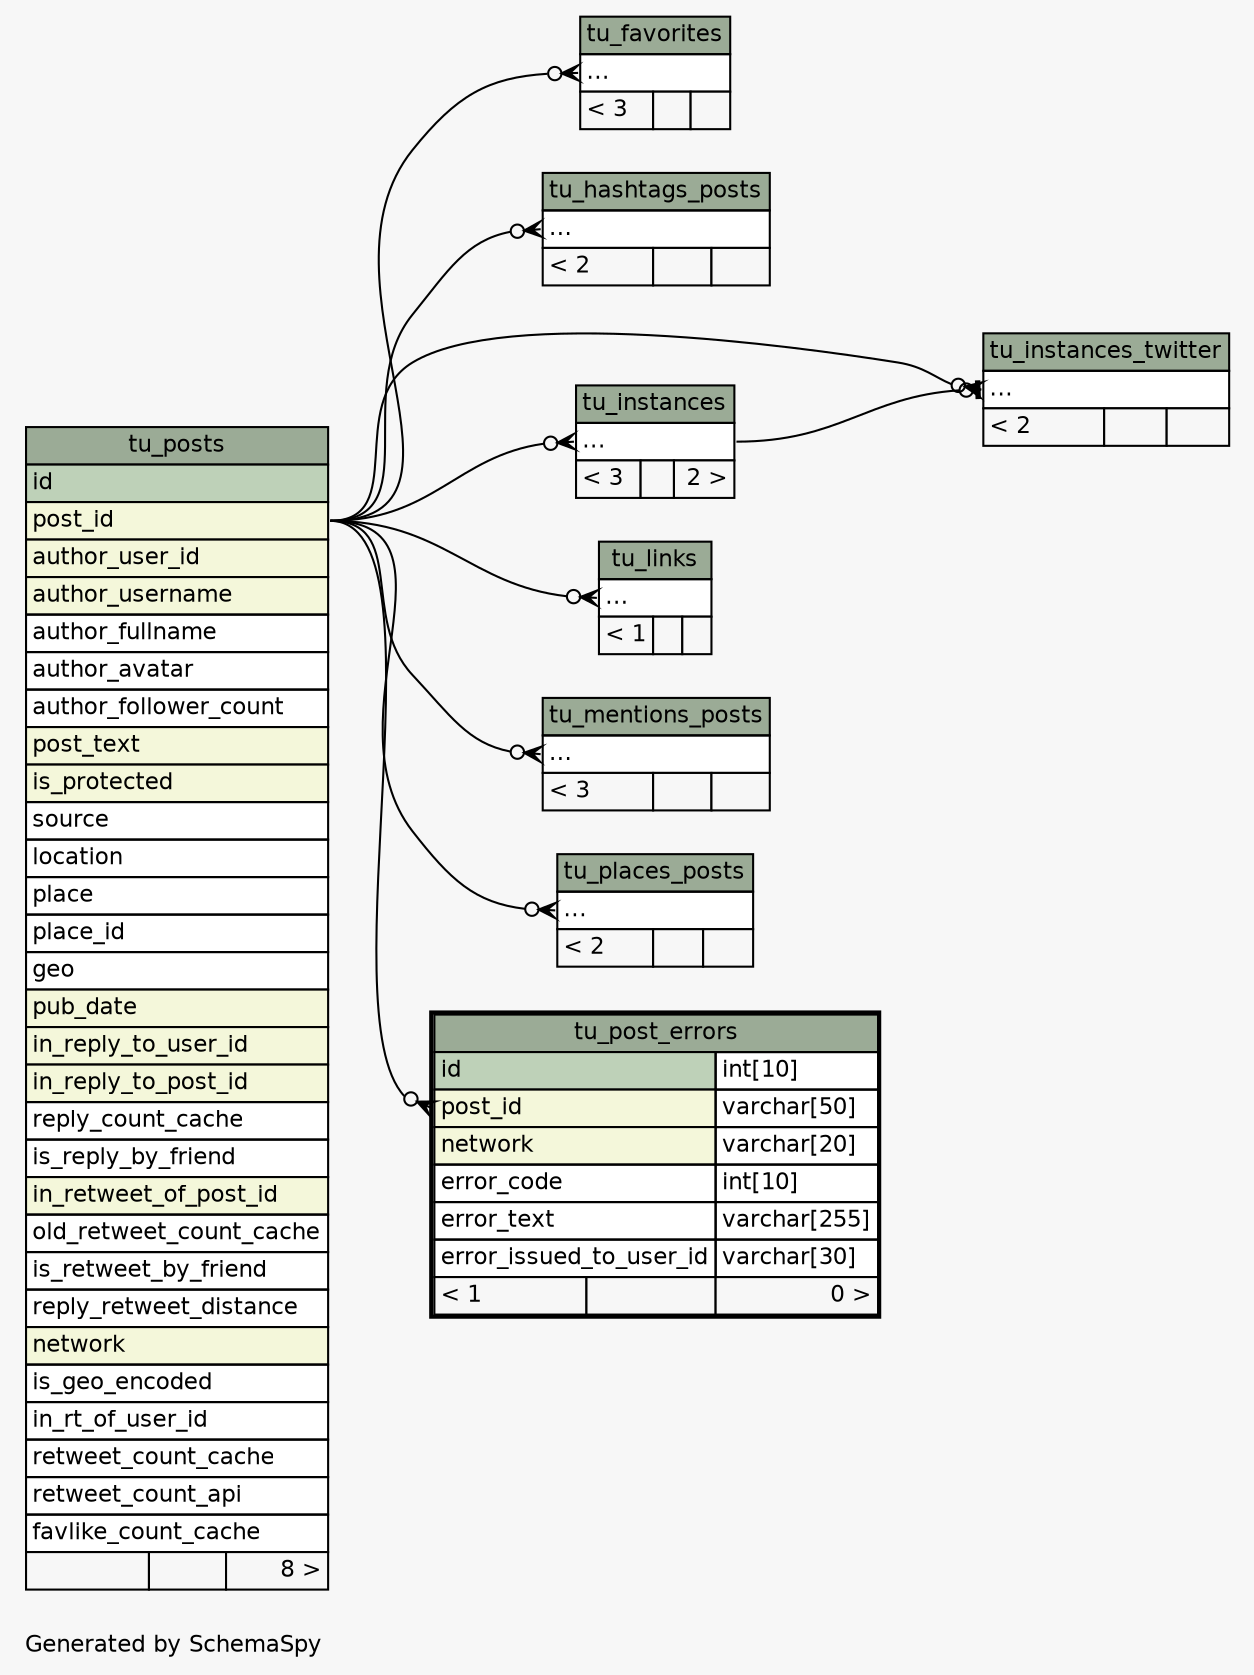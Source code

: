// dot 2.26.3 on Linux 3.0.0-1-amd64
// SchemaSpy rev 590
digraph "twoDegreesRelationshipsDiagram" {
  graph [
    rankdir="RL"
    bgcolor="#f7f7f7"
    label="\nGenerated by SchemaSpy"
    labeljust="l"
    nodesep="0.18"
    ranksep="0.46"
    fontname="Helvetica"
    fontsize="11"
  ];
  node [
    fontname="Helvetica"
    fontsize="11"
    shape="plaintext"
  ];
  edge [
    arrowsize="0.8"
  ];
  "tu_favorites":"elipses":w -> "tu_posts":"post_id":e [arrowhead=none dir=back arrowtail=crowodot];
  "tu_hashtags_posts":"elipses":w -> "tu_posts":"post_id":e [arrowhead=none dir=back arrowtail=crowodot];
  "tu_instances":"elipses":w -> "tu_posts":"post_id":e [arrowhead=none dir=back arrowtail=crowodot];
  "tu_instances_twitter":"elipses":w -> "tu_instances":"elipses":e [arrowhead=none dir=back arrowtail=teeodot];
  "tu_instances_twitter":"elipses":w -> "tu_posts":"post_id":e [arrowhead=none dir=back arrowtail=crowodot];
  "tu_links":"elipses":w -> "tu_posts":"post_id":e [arrowhead=none dir=back arrowtail=crowodot];
  "tu_mentions_posts":"elipses":w -> "tu_posts":"post_id":e [arrowhead=none dir=back arrowtail=crowodot];
  "tu_places_posts":"elipses":w -> "tu_posts":"post_id":e [arrowhead=none dir=back arrowtail=crowodot];
  "tu_post_errors":"post_id":w -> "tu_posts":"post_id":e [arrowhead=none dir=back arrowtail=crowodot];
  "tu_favorites" [
    label=<
    <TABLE BORDER="0" CELLBORDER="1" CELLSPACING="0" BGCOLOR="#ffffff">
      <TR><TD COLSPAN="3" BGCOLOR="#9bab96" ALIGN="CENTER">tu_favorites</TD></TR>
      <TR><TD PORT="elipses" COLSPAN="3" ALIGN="LEFT">...</TD></TR>
      <TR><TD ALIGN="LEFT" BGCOLOR="#f7f7f7">&lt; 3</TD><TD ALIGN="RIGHT" BGCOLOR="#f7f7f7">  </TD><TD ALIGN="RIGHT" BGCOLOR="#f7f7f7">  </TD></TR>
    </TABLE>>
    URL="tu_favorites.html"
    tooltip="tu_favorites"
  ];
  "tu_hashtags_posts" [
    label=<
    <TABLE BORDER="0" CELLBORDER="1" CELLSPACING="0" BGCOLOR="#ffffff">
      <TR><TD COLSPAN="3" BGCOLOR="#9bab96" ALIGN="CENTER">tu_hashtags_posts</TD></TR>
      <TR><TD PORT="elipses" COLSPAN="3" ALIGN="LEFT">...</TD></TR>
      <TR><TD ALIGN="LEFT" BGCOLOR="#f7f7f7">&lt; 2</TD><TD ALIGN="RIGHT" BGCOLOR="#f7f7f7">  </TD><TD ALIGN="RIGHT" BGCOLOR="#f7f7f7">  </TD></TR>
    </TABLE>>
    URL="tu_hashtags_posts.html"
    tooltip="tu_hashtags_posts"
  ];
  "tu_instances" [
    label=<
    <TABLE BORDER="0" CELLBORDER="1" CELLSPACING="0" BGCOLOR="#ffffff">
      <TR><TD COLSPAN="3" BGCOLOR="#9bab96" ALIGN="CENTER">tu_instances</TD></TR>
      <TR><TD PORT="elipses" COLSPAN="3" ALIGN="LEFT">...</TD></TR>
      <TR><TD ALIGN="LEFT" BGCOLOR="#f7f7f7">&lt; 3</TD><TD ALIGN="RIGHT" BGCOLOR="#f7f7f7">  </TD><TD ALIGN="RIGHT" BGCOLOR="#f7f7f7">2 &gt;</TD></TR>
    </TABLE>>
    URL="tu_instances.html"
    tooltip="tu_instances"
  ];
  "tu_instances_twitter" [
    label=<
    <TABLE BORDER="0" CELLBORDER="1" CELLSPACING="0" BGCOLOR="#ffffff">
      <TR><TD COLSPAN="3" BGCOLOR="#9bab96" ALIGN="CENTER">tu_instances_twitter</TD></TR>
      <TR><TD PORT="elipses" COLSPAN="3" ALIGN="LEFT">...</TD></TR>
      <TR><TD ALIGN="LEFT" BGCOLOR="#f7f7f7">&lt; 2</TD><TD ALIGN="RIGHT" BGCOLOR="#f7f7f7">  </TD><TD ALIGN="RIGHT" BGCOLOR="#f7f7f7">  </TD></TR>
    </TABLE>>
    URL="tu_instances_twitter.html"
    tooltip="tu_instances_twitter"
  ];
  "tu_links" [
    label=<
    <TABLE BORDER="0" CELLBORDER="1" CELLSPACING="0" BGCOLOR="#ffffff">
      <TR><TD COLSPAN="3" BGCOLOR="#9bab96" ALIGN="CENTER">tu_links</TD></TR>
      <TR><TD PORT="elipses" COLSPAN="3" ALIGN="LEFT">...</TD></TR>
      <TR><TD ALIGN="LEFT" BGCOLOR="#f7f7f7">&lt; 1</TD><TD ALIGN="RIGHT" BGCOLOR="#f7f7f7">  </TD><TD ALIGN="RIGHT" BGCOLOR="#f7f7f7">  </TD></TR>
    </TABLE>>
    URL="tu_links.html"
    tooltip="tu_links"
  ];
  "tu_mentions_posts" [
    label=<
    <TABLE BORDER="0" CELLBORDER="1" CELLSPACING="0" BGCOLOR="#ffffff">
      <TR><TD COLSPAN="3" BGCOLOR="#9bab96" ALIGN="CENTER">tu_mentions_posts</TD></TR>
      <TR><TD PORT="elipses" COLSPAN="3" ALIGN="LEFT">...</TD></TR>
      <TR><TD ALIGN="LEFT" BGCOLOR="#f7f7f7">&lt; 3</TD><TD ALIGN="RIGHT" BGCOLOR="#f7f7f7">  </TD><TD ALIGN="RIGHT" BGCOLOR="#f7f7f7">  </TD></TR>
    </TABLE>>
    URL="tu_mentions_posts.html"
    tooltip="tu_mentions_posts"
  ];
  "tu_places_posts" [
    label=<
    <TABLE BORDER="0" CELLBORDER="1" CELLSPACING="0" BGCOLOR="#ffffff">
      <TR><TD COLSPAN="3" BGCOLOR="#9bab96" ALIGN="CENTER">tu_places_posts</TD></TR>
      <TR><TD PORT="elipses" COLSPAN="3" ALIGN="LEFT">...</TD></TR>
      <TR><TD ALIGN="LEFT" BGCOLOR="#f7f7f7">&lt; 2</TD><TD ALIGN="RIGHT" BGCOLOR="#f7f7f7">  </TD><TD ALIGN="RIGHT" BGCOLOR="#f7f7f7">  </TD></TR>
    </TABLE>>
    URL="tu_places_posts.html"
    tooltip="tu_places_posts"
  ];
  "tu_post_errors" [
    label=<
    <TABLE BORDER="2" CELLBORDER="1" CELLSPACING="0" BGCOLOR="#ffffff">
      <TR><TD COLSPAN="3" BGCOLOR="#9bab96" ALIGN="CENTER">tu_post_errors</TD></TR>
      <TR><TD PORT="id" COLSPAN="2" BGCOLOR="#bed1b8" ALIGN="LEFT">id</TD><TD PORT="id.type" ALIGN="LEFT">int[10]</TD></TR>
      <TR><TD PORT="post_id" COLSPAN="2" BGCOLOR="#f4f7da" ALIGN="LEFT">post_id</TD><TD PORT="post_id.type" ALIGN="LEFT">varchar[50]</TD></TR>
      <TR><TD PORT="network" COLSPAN="2" BGCOLOR="#f4f7da" ALIGN="LEFT">network</TD><TD PORT="network.type" ALIGN="LEFT">varchar[20]</TD></TR>
      <TR><TD PORT="error_code" COLSPAN="2" ALIGN="LEFT">error_code</TD><TD PORT="error_code.type" ALIGN="LEFT">int[10]</TD></TR>
      <TR><TD PORT="error_text" COLSPAN="2" ALIGN="LEFT">error_text</TD><TD PORT="error_text.type" ALIGN="LEFT">varchar[255]</TD></TR>
      <TR><TD PORT="error_issued_to_user_id" COLSPAN="2" ALIGN="LEFT">error_issued_to_user_id</TD><TD PORT="error_issued_to_user_id.type" ALIGN="LEFT">varchar[30]</TD></TR>
      <TR><TD ALIGN="LEFT" BGCOLOR="#f7f7f7">&lt; 1</TD><TD ALIGN="RIGHT" BGCOLOR="#f7f7f7">  </TD><TD ALIGN="RIGHT" BGCOLOR="#f7f7f7">0 &gt;</TD></TR>
    </TABLE>>
    URL="tu_post_errors.html"
    tooltip="tu_post_errors"
  ];
  "tu_posts" [
    label=<
    <TABLE BORDER="0" CELLBORDER="1" CELLSPACING="0" BGCOLOR="#ffffff">
      <TR><TD COLSPAN="3" BGCOLOR="#9bab96" ALIGN="CENTER">tu_posts</TD></TR>
      <TR><TD PORT="id" COLSPAN="3" BGCOLOR="#bed1b8" ALIGN="LEFT">id</TD></TR>
      <TR><TD PORT="post_id" COLSPAN="3" BGCOLOR="#f4f7da" ALIGN="LEFT">post_id</TD></TR>
      <TR><TD PORT="author_user_id" COLSPAN="3" BGCOLOR="#f4f7da" ALIGN="LEFT">author_user_id</TD></TR>
      <TR><TD PORT="author_username" COLSPAN="3" BGCOLOR="#f4f7da" ALIGN="LEFT">author_username</TD></TR>
      <TR><TD PORT="author_fullname" COLSPAN="3" ALIGN="LEFT">author_fullname</TD></TR>
      <TR><TD PORT="author_avatar" COLSPAN="3" ALIGN="LEFT">author_avatar</TD></TR>
      <TR><TD PORT="author_follower_count" COLSPAN="3" ALIGN="LEFT">author_follower_count</TD></TR>
      <TR><TD PORT="post_text" COLSPAN="3" BGCOLOR="#f4f7da" ALIGN="LEFT">post_text</TD></TR>
      <TR><TD PORT="is_protected" COLSPAN="3" BGCOLOR="#f4f7da" ALIGN="LEFT">is_protected</TD></TR>
      <TR><TD PORT="source" COLSPAN="3" ALIGN="LEFT">source</TD></TR>
      <TR><TD PORT="location" COLSPAN="3" ALIGN="LEFT">location</TD></TR>
      <TR><TD PORT="place" COLSPAN="3" ALIGN="LEFT">place</TD></TR>
      <TR><TD PORT="place_id" COLSPAN="3" ALIGN="LEFT">place_id</TD></TR>
      <TR><TD PORT="geo" COLSPAN="3" ALIGN="LEFT">geo</TD></TR>
      <TR><TD PORT="pub_date" COLSPAN="3" BGCOLOR="#f4f7da" ALIGN="LEFT">pub_date</TD></TR>
      <TR><TD PORT="in_reply_to_user_id" COLSPAN="3" BGCOLOR="#f4f7da" ALIGN="LEFT">in_reply_to_user_id</TD></TR>
      <TR><TD PORT="in_reply_to_post_id" COLSPAN="3" BGCOLOR="#f4f7da" ALIGN="LEFT">in_reply_to_post_id</TD></TR>
      <TR><TD PORT="reply_count_cache" COLSPAN="3" ALIGN="LEFT">reply_count_cache</TD></TR>
      <TR><TD PORT="is_reply_by_friend" COLSPAN="3" ALIGN="LEFT">is_reply_by_friend</TD></TR>
      <TR><TD PORT="in_retweet_of_post_id" COLSPAN="3" BGCOLOR="#f4f7da" ALIGN="LEFT">in_retweet_of_post_id</TD></TR>
      <TR><TD PORT="old_retweet_count_cache" COLSPAN="3" ALIGN="LEFT">old_retweet_count_cache</TD></TR>
      <TR><TD PORT="is_retweet_by_friend" COLSPAN="3" ALIGN="LEFT">is_retweet_by_friend</TD></TR>
      <TR><TD PORT="reply_retweet_distance" COLSPAN="3" ALIGN="LEFT">reply_retweet_distance</TD></TR>
      <TR><TD PORT="network" COLSPAN="3" BGCOLOR="#f4f7da" ALIGN="LEFT">network</TD></TR>
      <TR><TD PORT="is_geo_encoded" COLSPAN="3" ALIGN="LEFT">is_geo_encoded</TD></TR>
      <TR><TD PORT="in_rt_of_user_id" COLSPAN="3" ALIGN="LEFT">in_rt_of_user_id</TD></TR>
      <TR><TD PORT="retweet_count_cache" COLSPAN="3" ALIGN="LEFT">retweet_count_cache</TD></TR>
      <TR><TD PORT="retweet_count_api" COLSPAN="3" ALIGN="LEFT">retweet_count_api</TD></TR>
      <TR><TD PORT="favlike_count_cache" COLSPAN="3" ALIGN="LEFT">favlike_count_cache</TD></TR>
      <TR><TD ALIGN="LEFT" BGCOLOR="#f7f7f7">  </TD><TD ALIGN="RIGHT" BGCOLOR="#f7f7f7">  </TD><TD ALIGN="RIGHT" BGCOLOR="#f7f7f7">8 &gt;</TD></TR>
    </TABLE>>
    URL="tu_posts.html"
    tooltip="tu_posts"
  ];
}
